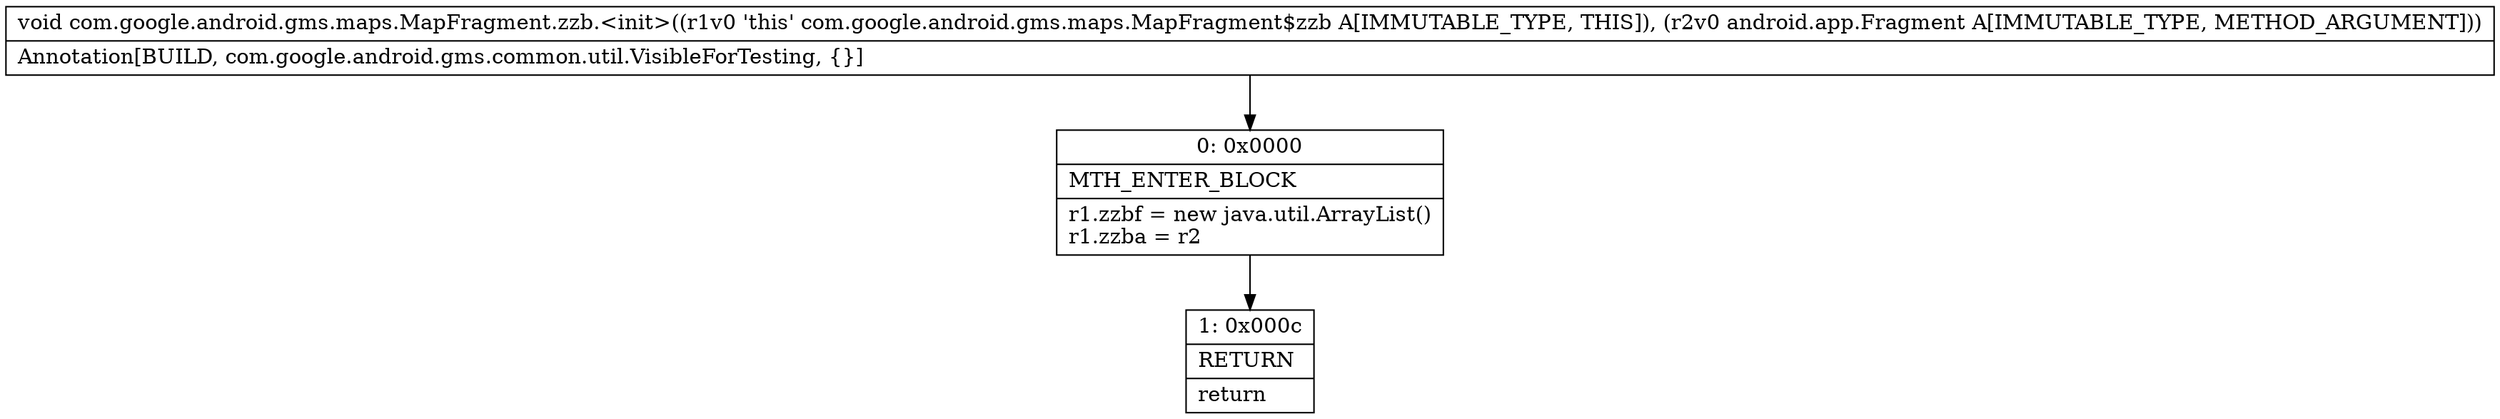 digraph "CFG forcom.google.android.gms.maps.MapFragment.zzb.\<init\>(Landroid\/app\/Fragment;)V" {
Node_0 [shape=record,label="{0\:\ 0x0000|MTH_ENTER_BLOCK\l|r1.zzbf = new java.util.ArrayList()\lr1.zzba = r2\l}"];
Node_1 [shape=record,label="{1\:\ 0x000c|RETURN\l|return\l}"];
MethodNode[shape=record,label="{void com.google.android.gms.maps.MapFragment.zzb.\<init\>((r1v0 'this' com.google.android.gms.maps.MapFragment$zzb A[IMMUTABLE_TYPE, THIS]), (r2v0 android.app.Fragment A[IMMUTABLE_TYPE, METHOD_ARGUMENT]))  | Annotation[BUILD, com.google.android.gms.common.util.VisibleForTesting, \{\}]\l}"];
MethodNode -> Node_0;
Node_0 -> Node_1;
}

